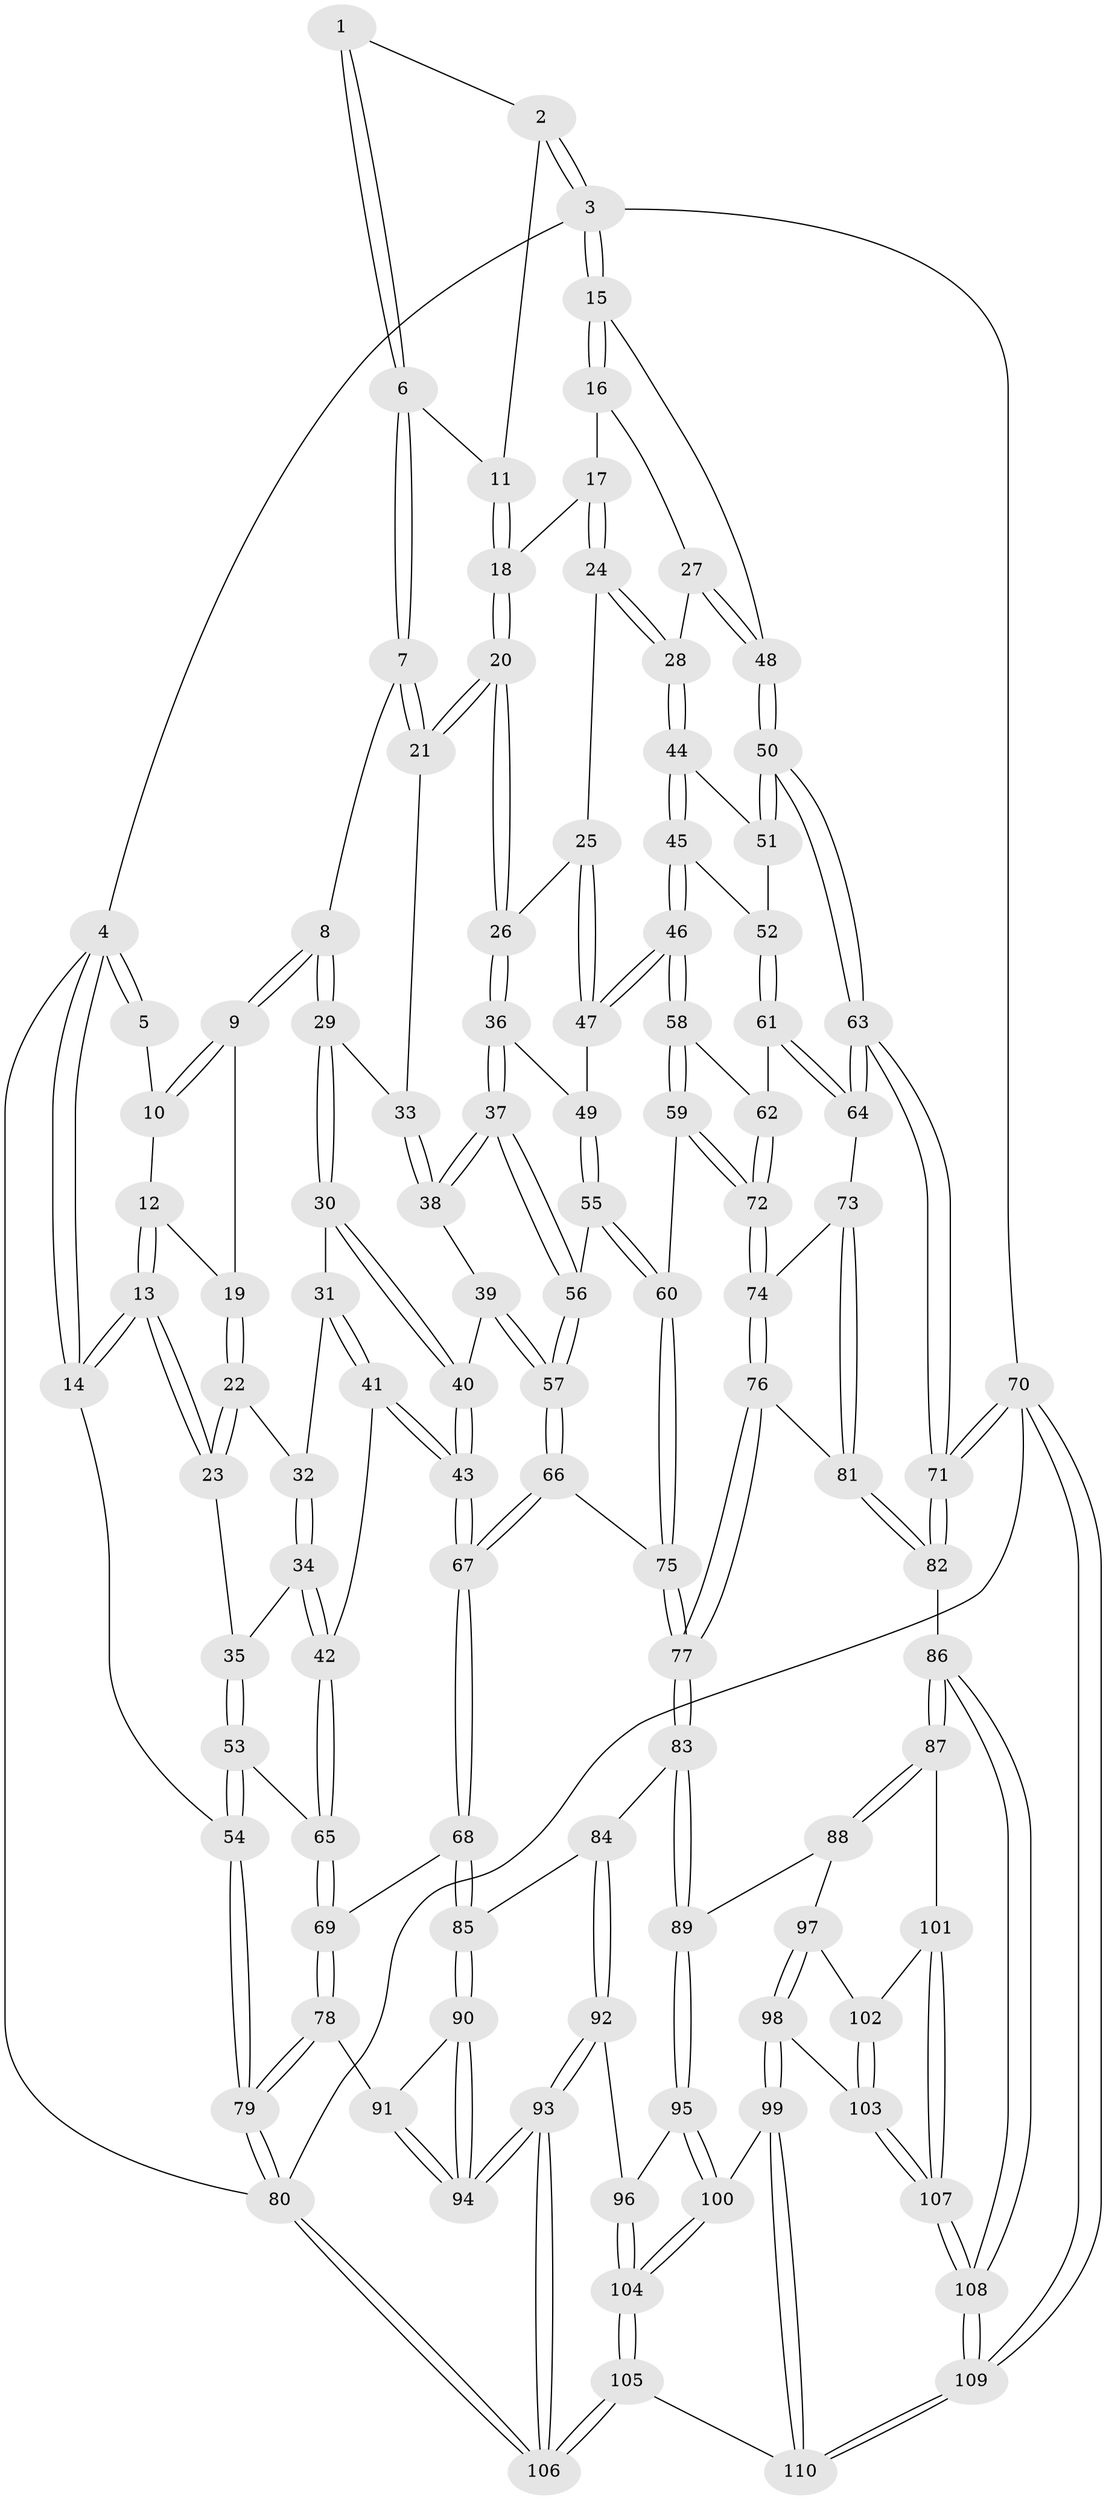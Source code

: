 // Generated by graph-tools (version 1.1) at 2025/38/03/09/25 02:38:48]
// undirected, 110 vertices, 272 edges
graph export_dot {
graph [start="1"]
  node [color=gray90,style=filled];
  1 [pos="+0.5668299281128312+0"];
  2 [pos="+0.7904953592861902+0"];
  3 [pos="+1+0"];
  4 [pos="+0+0"];
  5 [pos="+0.33157012793944224+0"];
  6 [pos="+0.5620890747959565+0.05456310730512489"];
  7 [pos="+0.5607862857806792+0.06203395115259638"];
  8 [pos="+0.36696592487238294+0.06979637019144894"];
  9 [pos="+0.362818169196579+0.06318685390771325"];
  10 [pos="+0.33399808529209224+0"];
  11 [pos="+0.7776022533097842+0.0014133411270533464"];
  12 [pos="+0.1794176197582774+0.08165779955711847"];
  13 [pos="+0+0.03872839157342059"];
  14 [pos="+0+0.011108273012051148"];
  15 [pos="+1+0"];
  16 [pos="+0.8779049433808201+0.07362369040090481"];
  17 [pos="+0.7853025034771749+0.059163914798748024"];
  18 [pos="+0.7817788280082487+0.05356840943050066"];
  19 [pos="+0.2227053164605996+0.10984675795398784"];
  20 [pos="+0.5963140179191599+0.1364523334208139"];
  21 [pos="+0.575896841862443+0.10100961053290204"];
  22 [pos="+0.2268983684079625+0.1453739682671145"];
  23 [pos="+0.15161310188668958+0.2267883877842928"];
  24 [pos="+0.7913588602303966+0.1044567340960075"];
  25 [pos="+0.7388261219121206+0.1866086650810987"];
  26 [pos="+0.5962199923973847+0.15708388592480496"];
  27 [pos="+0.9673845866542975+0.16107890290686336"];
  28 [pos="+0.8770972007908803+0.21596052307713667"];
  29 [pos="+0.37029849375945256+0.10186555822258958"];
  30 [pos="+0.3702116852556756+0.10210266043614417"];
  31 [pos="+0.33216446385112935+0.1603146021797894"];
  32 [pos="+0.2502623936365974+0.16612042114022652"];
  33 [pos="+0.4361013006516748+0.14748899664339318"];
  34 [pos="+0.24868326033925656+0.3002781445053583"];
  35 [pos="+0.1889015139108498+0.2703174892164393"];
  36 [pos="+0.5648372789768583+0.2631628908166774"];
  37 [pos="+0.5459653282732452+0.2730017200535401"];
  38 [pos="+0.5313469361545845+0.27355037819941175"];
  39 [pos="+0.46787900327057413+0.2957673431829884"];
  40 [pos="+0.42941778235100303+0.3050099755064262"];
  41 [pos="+0.2996330081683118+0.33778880586954857"];
  42 [pos="+0.29354803225545884+0.3363593848247167"];
  43 [pos="+0.3264704950055804+0.355528411723457"];
  44 [pos="+0.8723819163762575+0.23175621979363326"];
  45 [pos="+0.8585349336537784+0.24841900517746868"];
  46 [pos="+0.761364225850572+0.30577152317811734"];
  47 [pos="+0.7506951477413677+0.3010622547290183"];
  48 [pos="+1+0.09213851525815535"];
  49 [pos="+0.659206272090828+0.30385295118134203"];
  50 [pos="+1+0.3212024033655778"];
  51 [pos="+0.9552210411720493+0.2911826597167517"];
  52 [pos="+0.9110625984513578+0.36015200079984433"];
  53 [pos="+0.005005233235032593+0.41703318687492663"];
  54 [pos="+0+0.38142980618105626"];
  55 [pos="+0.6556063045406095+0.47272509862758966"];
  56 [pos="+0.5593314685075668+0.46312173303758514"];
  57 [pos="+0.49968661024718375+0.5081942853361793"];
  58 [pos="+0.7941869685622582+0.3946491856836109"];
  59 [pos="+0.7189098987357005+0.4678050709761156"];
  60 [pos="+0.6601283102123087+0.4758528263995718"];
  61 [pos="+0.9137766246871569+0.42661544296287834"];
  62 [pos="+0.8602011125357505+0.42764108344930907"];
  63 [pos="+1+0.526660590248927"];
  64 [pos="+1+0.5165187276073884"];
  65 [pos="+0.0854568910832306+0.4581719387596046"];
  66 [pos="+0.437373695154674+0.5665819766921596"];
  67 [pos="+0.37219592418544123+0.5832191804127979"];
  68 [pos="+0.33194470649846614+0.6414917389073606"];
  69 [pos="+0.18002369050374886+0.6080042707007631"];
  70 [pos="+1+1"];
  71 [pos="+1+0.8787614835031369"];
  72 [pos="+0.8017191479689312+0.5768131524473078"];
  73 [pos="+1+0.5301813216611628"];
  74 [pos="+0.8030188480850607+0.585895148481802"];
  75 [pos="+0.6595011929116472+0.6472986799555869"];
  76 [pos="+0.7648307151711624+0.6699562379216322"];
  77 [pos="+0.6864591360089506+0.6789460829019444"];
  78 [pos="+0+0.791785000238224"];
  79 [pos="+0+0.8217404820667362"];
  80 [pos="+0+1"];
  81 [pos="+0.79591380447262+0.6935190076944403"];
  82 [pos="+0.9152527587002548+0.8107862331475821"];
  83 [pos="+0.6570751487290589+0.7313116514978256"];
  84 [pos="+0.37897911880035007+0.7260005385522887"];
  85 [pos="+0.33961874149218757+0.6880651061638853"];
  86 [pos="+0.8171506012770602+0.8729684135448535"];
  87 [pos="+0.80152872290385+0.8721692889639777"];
  88 [pos="+0.6631497592513332+0.8331008494008709"];
  89 [pos="+0.6454848611139946+0.7960390838150458"];
  90 [pos="+0.29850313958767266+0.749057079630921"];
  91 [pos="+0.07313834376309566+0.8280701461156654"];
  92 [pos="+0.4412867802912991+0.8224940671924447"];
  93 [pos="+0.2634900018321216+1"];
  94 [pos="+0.23647173850177808+0.9477253354896282"];
  95 [pos="+0.4977929010887622+0.850441563809875"];
  96 [pos="+0.46860006483075456+0.8391441836525322"];
  97 [pos="+0.663089254067172+0.8335218901565998"];
  98 [pos="+0.6186035184745481+0.9376939028227221"];
  99 [pos="+0.5991160813093295+0.9466012093640473"];
  100 [pos="+0.5386328448091765+0.925778290815335"];
  101 [pos="+0.7202928379481283+0.9267883912482263"];
  102 [pos="+0.7031446781995627+0.916282838402273"];
  103 [pos="+0.663318021146252+0.9624523199609472"];
  104 [pos="+0.444973695261719+1"];
  105 [pos="+0.3769524305321737+1"];
  106 [pos="+0.2597305308557132+1"];
  107 [pos="+0.7359440235768718+1"];
  108 [pos="+0.7611596850208977+1"];
  109 [pos="+0.7910606118675519+1"];
  110 [pos="+0.5720629462214817+1"];
  1 -- 2;
  1 -- 6;
  1 -- 6;
  2 -- 3;
  2 -- 3;
  2 -- 11;
  3 -- 4;
  3 -- 15;
  3 -- 15;
  3 -- 70;
  4 -- 5;
  4 -- 5;
  4 -- 14;
  4 -- 14;
  4 -- 80;
  5 -- 10;
  6 -- 7;
  6 -- 7;
  6 -- 11;
  7 -- 8;
  7 -- 21;
  7 -- 21;
  8 -- 9;
  8 -- 9;
  8 -- 29;
  8 -- 29;
  9 -- 10;
  9 -- 10;
  9 -- 19;
  10 -- 12;
  11 -- 18;
  11 -- 18;
  12 -- 13;
  12 -- 13;
  12 -- 19;
  13 -- 14;
  13 -- 14;
  13 -- 23;
  13 -- 23;
  14 -- 54;
  15 -- 16;
  15 -- 16;
  15 -- 48;
  16 -- 17;
  16 -- 27;
  17 -- 18;
  17 -- 24;
  17 -- 24;
  18 -- 20;
  18 -- 20;
  19 -- 22;
  19 -- 22;
  20 -- 21;
  20 -- 21;
  20 -- 26;
  20 -- 26;
  21 -- 33;
  22 -- 23;
  22 -- 23;
  22 -- 32;
  23 -- 35;
  24 -- 25;
  24 -- 28;
  24 -- 28;
  25 -- 26;
  25 -- 47;
  25 -- 47;
  26 -- 36;
  26 -- 36;
  27 -- 28;
  27 -- 48;
  27 -- 48;
  28 -- 44;
  28 -- 44;
  29 -- 30;
  29 -- 30;
  29 -- 33;
  30 -- 31;
  30 -- 40;
  30 -- 40;
  31 -- 32;
  31 -- 41;
  31 -- 41;
  32 -- 34;
  32 -- 34;
  33 -- 38;
  33 -- 38;
  34 -- 35;
  34 -- 42;
  34 -- 42;
  35 -- 53;
  35 -- 53;
  36 -- 37;
  36 -- 37;
  36 -- 49;
  37 -- 38;
  37 -- 38;
  37 -- 56;
  37 -- 56;
  38 -- 39;
  39 -- 40;
  39 -- 57;
  39 -- 57;
  40 -- 43;
  40 -- 43;
  41 -- 42;
  41 -- 43;
  41 -- 43;
  42 -- 65;
  42 -- 65;
  43 -- 67;
  43 -- 67;
  44 -- 45;
  44 -- 45;
  44 -- 51;
  45 -- 46;
  45 -- 46;
  45 -- 52;
  46 -- 47;
  46 -- 47;
  46 -- 58;
  46 -- 58;
  47 -- 49;
  48 -- 50;
  48 -- 50;
  49 -- 55;
  49 -- 55;
  50 -- 51;
  50 -- 51;
  50 -- 63;
  50 -- 63;
  51 -- 52;
  52 -- 61;
  52 -- 61;
  53 -- 54;
  53 -- 54;
  53 -- 65;
  54 -- 79;
  54 -- 79;
  55 -- 56;
  55 -- 60;
  55 -- 60;
  56 -- 57;
  56 -- 57;
  57 -- 66;
  57 -- 66;
  58 -- 59;
  58 -- 59;
  58 -- 62;
  59 -- 60;
  59 -- 72;
  59 -- 72;
  60 -- 75;
  60 -- 75;
  61 -- 62;
  61 -- 64;
  61 -- 64;
  62 -- 72;
  62 -- 72;
  63 -- 64;
  63 -- 64;
  63 -- 71;
  63 -- 71;
  64 -- 73;
  65 -- 69;
  65 -- 69;
  66 -- 67;
  66 -- 67;
  66 -- 75;
  67 -- 68;
  67 -- 68;
  68 -- 69;
  68 -- 85;
  68 -- 85;
  69 -- 78;
  69 -- 78;
  70 -- 71;
  70 -- 71;
  70 -- 109;
  70 -- 109;
  70 -- 80;
  71 -- 82;
  71 -- 82;
  72 -- 74;
  72 -- 74;
  73 -- 74;
  73 -- 81;
  73 -- 81;
  74 -- 76;
  74 -- 76;
  75 -- 77;
  75 -- 77;
  76 -- 77;
  76 -- 77;
  76 -- 81;
  77 -- 83;
  77 -- 83;
  78 -- 79;
  78 -- 79;
  78 -- 91;
  79 -- 80;
  79 -- 80;
  80 -- 106;
  80 -- 106;
  81 -- 82;
  81 -- 82;
  82 -- 86;
  83 -- 84;
  83 -- 89;
  83 -- 89;
  84 -- 85;
  84 -- 92;
  84 -- 92;
  85 -- 90;
  85 -- 90;
  86 -- 87;
  86 -- 87;
  86 -- 108;
  86 -- 108;
  87 -- 88;
  87 -- 88;
  87 -- 101;
  88 -- 89;
  88 -- 97;
  89 -- 95;
  89 -- 95;
  90 -- 91;
  90 -- 94;
  90 -- 94;
  91 -- 94;
  91 -- 94;
  92 -- 93;
  92 -- 93;
  92 -- 96;
  93 -- 94;
  93 -- 94;
  93 -- 106;
  93 -- 106;
  95 -- 96;
  95 -- 100;
  95 -- 100;
  96 -- 104;
  96 -- 104;
  97 -- 98;
  97 -- 98;
  97 -- 102;
  98 -- 99;
  98 -- 99;
  98 -- 103;
  99 -- 100;
  99 -- 110;
  99 -- 110;
  100 -- 104;
  100 -- 104;
  101 -- 102;
  101 -- 107;
  101 -- 107;
  102 -- 103;
  102 -- 103;
  103 -- 107;
  103 -- 107;
  104 -- 105;
  104 -- 105;
  105 -- 106;
  105 -- 106;
  105 -- 110;
  107 -- 108;
  107 -- 108;
  108 -- 109;
  108 -- 109;
  109 -- 110;
  109 -- 110;
}
